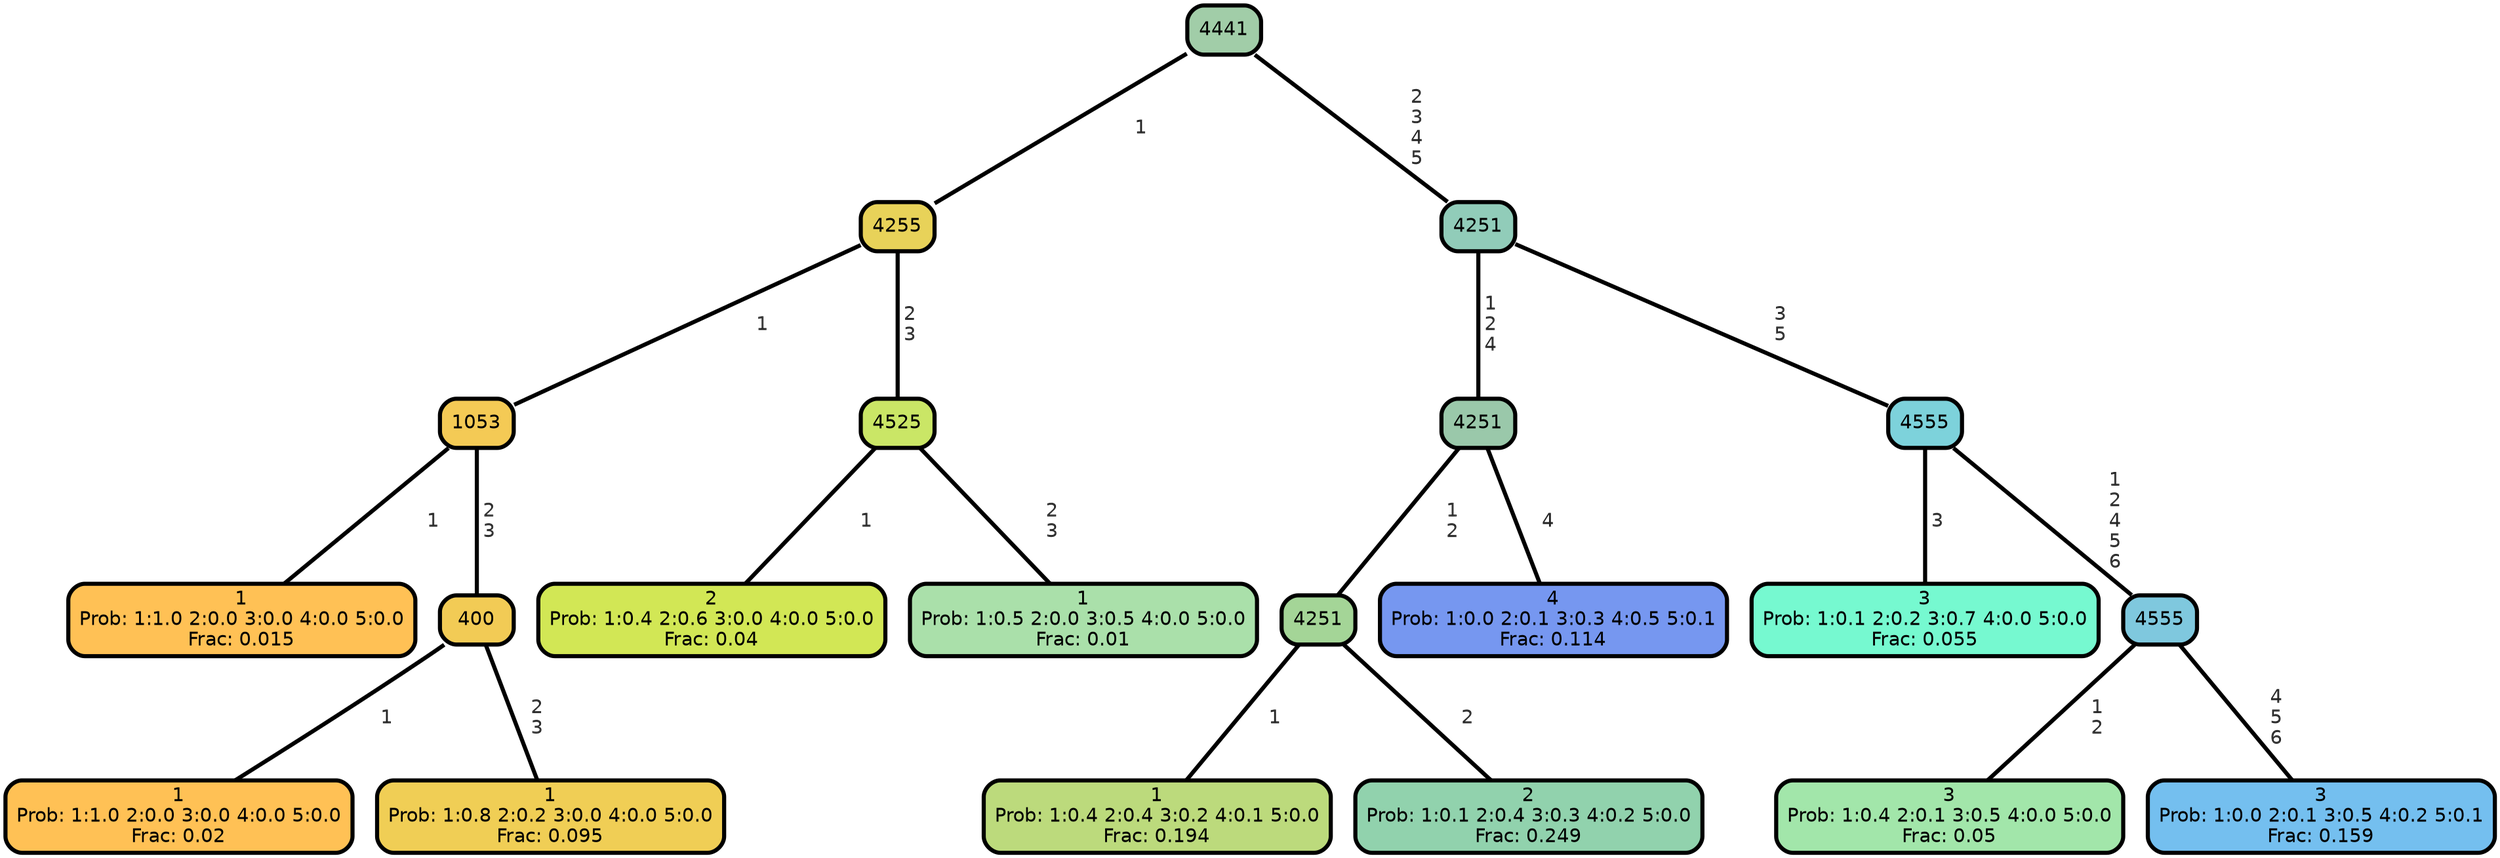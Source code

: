 graph Tree {
node [shape=box, style="filled, rounded",color="black",penwidth="3",fontcolor="black",                 fontname=helvetica] ;
graph [ranksep="0 equally", splines=straight,                 bgcolor=transparent, dpi=200] ;
edge [fontname=helvetica, fontweight=bold,fontcolor=grey14,color=black] ;
0 [label="1
Prob: 1:1.0 2:0.0 3:0.0 4:0.0 5:0.0
Frac: 0.015", fillcolor="#ffc155"] ;
1 [label="1053", fillcolor="#f4ca55"] ;
2 [label="1
Prob: 1:1.0 2:0.0 3:0.0 4:0.0 5:0.0
Frac: 0.02", fillcolor="#ffc155"] ;
3 [label="400", fillcolor="#f2cb55"] ;
4 [label="1
Prob: 1:0.8 2:0.2 3:0.0 4:0.0 5:0.0
Frac: 0.095", fillcolor="#f0ce55"] ;
5 [label="4255", fillcolor="#e8d259"] ;
6 [label="2
Prob: 1:0.4 2:0.6 3:0.0 4:0.0 5:0.0
Frac: 0.04", fillcolor="#d2e755"] ;
7 [label="4525", fillcolor="#cae666"] ;
8 [label="1
Prob: 1:0.5 2:0.0 3:0.5 4:0.0 5:0.0
Frac: 0.01", fillcolor="#aae0aa"] ;
9 [label="4441", fillcolor="#a1cda8"] ;
10 [label="1
Prob: 1:0.4 2:0.4 3:0.2 4:0.1 5:0.0
Frac: 0.194", fillcolor="#bcda7c"] ;
11 [label="4251", fillcolor="#a4d597"] ;
12 [label="2
Prob: 1:0.1 2:0.4 3:0.3 4:0.2 5:0.0
Frac: 0.249", fillcolor="#91d2ad"] ;
13 [label="4251", fillcolor="#9ac8aa"] ;
14 [label="4
Prob: 1:0.0 2:0.1 3:0.3 4:0.5 5:0.1
Frac: 0.114", fillcolor="#7697f0"] ;
15 [label="4251", fillcolor="#91ccb9"] ;
16 [label="3
Prob: 1:0.1 2:0.2 3:0.7 4:0.0 5:0.0
Frac: 0.055", fillcolor="#76f9d0"] ;
17 [label="4555", fillcolor="#7dd2db"] ;
18 [label="3
Prob: 1:0.4 2:0.1 3:0.5 4:0.0 5:0.0
Frac: 0.05", fillcolor="#a2e6aa"] ;
19 [label="4555", fillcolor="#7fc8de"] ;
20 [label="3
Prob: 1:0.0 2:0.1 3:0.5 4:0.2 5:0.1
Frac: 0.159", fillcolor="#74bfef"] ;
1 -- 0 [label=" 1",penwidth=3] ;
1 -- 3 [label=" 2\n 3",penwidth=3] ;
3 -- 2 [label=" 1",penwidth=3] ;
3 -- 4 [label=" 2\n 3",penwidth=3] ;
5 -- 1 [label=" 1",penwidth=3] ;
5 -- 7 [label=" 2\n 3",penwidth=3] ;
7 -- 6 [label=" 1",penwidth=3] ;
7 -- 8 [label=" 2\n 3",penwidth=3] ;
9 -- 5 [label=" 1",penwidth=3] ;
9 -- 15 [label=" 2\n 3\n 4\n 5",penwidth=3] ;
11 -- 10 [label=" 1",penwidth=3] ;
11 -- 12 [label=" 2",penwidth=3] ;
13 -- 11 [label=" 1\n 2",penwidth=3] ;
13 -- 14 [label=" 4",penwidth=3] ;
15 -- 13 [label=" 1\n 2\n 4",penwidth=3] ;
15 -- 17 [label=" 3\n 5",penwidth=3] ;
17 -- 16 [label=" 3",penwidth=3] ;
17 -- 19 [label=" 1\n 2\n 4\n 5\n 6",penwidth=3] ;
19 -- 18 [label=" 1\n 2",penwidth=3] ;
19 -- 20 [label=" 4\n 5\n 6",penwidth=3] ;
{rank = same;}}